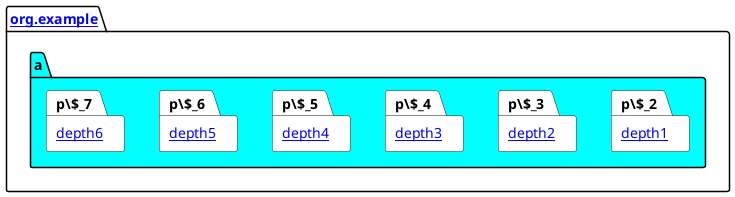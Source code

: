 @startuml
!$pathToRoot = "../../.."
!$pathToDocsBase = "$pathToRoot/org/example"
package "[[$pathToDocsBase/example_relations.puml org.example]]" as p\$_0 #ffffff {
    package "a" as p\$_1 #00FFFF {
        package "[[$pathToDocsBase/a/depth1/example_relations.puml depth1]]" as p\$_2 #ffffff {
        }
        package "[[$pathToDocsBase/a/depth2/example_relations.puml depth2]]" as p\$_3 #ffffff {
        }
        package "[[$pathToDocsBase/a/depth3/example_relations.puml depth3]]" as p\$_4 #ffffff {
        }
        package "[[$pathToDocsBase/a/depth4/example_relations.puml depth4]]" as p\$_5 #ffffff {
        }
        package "[[$pathToDocsBase/a/depth5/example_relations.puml depth5]]" as p\$_6 #ffffff {
        }
        package "[[$pathToDocsBase/a/depth6/example_relations.puml depth6]]" as p\$_7 #ffffff {
        }
    }
}
@enduml

